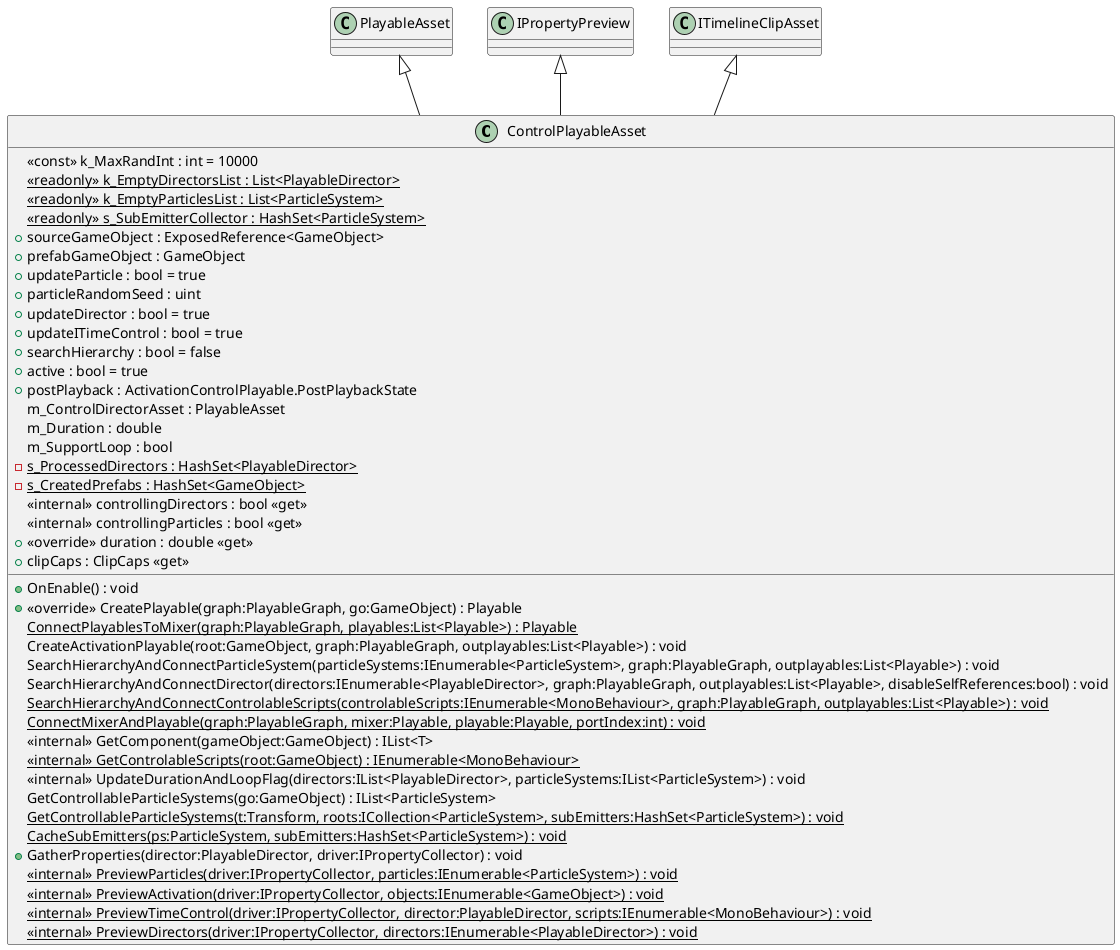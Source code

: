 @startuml
class ControlPlayableAsset {
    <<const>> k_MaxRandInt : int = 10000
    {static} <<readonly>> k_EmptyDirectorsList : List<PlayableDirector>
    {static} <<readonly>> k_EmptyParticlesList : List<ParticleSystem>
    {static} <<readonly>> s_SubEmitterCollector : HashSet<ParticleSystem>
    + sourceGameObject : ExposedReference<GameObject>
    + prefabGameObject : GameObject
    + updateParticle : bool = true
    + particleRandomSeed : uint
    + updateDirector : bool = true
    + updateITimeControl : bool = true
    + searchHierarchy : bool = false
    + active : bool = true
    + postPlayback : ActivationControlPlayable.PostPlaybackState
    m_ControlDirectorAsset : PlayableAsset
    m_Duration : double
    m_SupportLoop : bool
    - {static} s_ProcessedDirectors : HashSet<PlayableDirector>
    - {static} s_CreatedPrefabs : HashSet<GameObject>
    <<internal>> controllingDirectors : bool <<get>>
    <<internal>> controllingParticles : bool <<get>>
    + OnEnable() : void
    + <<override>> duration : double <<get>>
    + clipCaps : ClipCaps <<get>>
    + <<override>> CreatePlayable(graph:PlayableGraph, go:GameObject) : Playable
    {static} ConnectPlayablesToMixer(graph:PlayableGraph, playables:List<Playable>) : Playable
    CreateActivationPlayable(root:GameObject, graph:PlayableGraph, outplayables:List<Playable>) : void
    SearchHierarchyAndConnectParticleSystem(particleSystems:IEnumerable<ParticleSystem>, graph:PlayableGraph, outplayables:List<Playable>) : void
    SearchHierarchyAndConnectDirector(directors:IEnumerable<PlayableDirector>, graph:PlayableGraph, outplayables:List<Playable>, disableSelfReferences:bool) : void
    {static} SearchHierarchyAndConnectControlableScripts(controlableScripts:IEnumerable<MonoBehaviour>, graph:PlayableGraph, outplayables:List<Playable>) : void
    {static} ConnectMixerAndPlayable(graph:PlayableGraph, mixer:Playable, playable:Playable, portIndex:int) : void
    <<internal>> GetComponent(gameObject:GameObject) : IList<T>
    <<internal>> {static} GetControlableScripts(root:GameObject) : IEnumerable<MonoBehaviour>
    <<internal>> UpdateDurationAndLoopFlag(directors:IList<PlayableDirector>, particleSystems:IList<ParticleSystem>) : void
    GetControllableParticleSystems(go:GameObject) : IList<ParticleSystem>
    {static} GetControllableParticleSystems(t:Transform, roots:ICollection<ParticleSystem>, subEmitters:HashSet<ParticleSystem>) : void
    {static} CacheSubEmitters(ps:ParticleSystem, subEmitters:HashSet<ParticleSystem>) : void
    + GatherProperties(director:PlayableDirector, driver:IPropertyCollector) : void
    <<internal>> {static} PreviewParticles(driver:IPropertyCollector, particles:IEnumerable<ParticleSystem>) : void
    <<internal>> {static} PreviewActivation(driver:IPropertyCollector, objects:IEnumerable<GameObject>) : void
    <<internal>> {static} PreviewTimeControl(driver:IPropertyCollector, director:PlayableDirector, scripts:IEnumerable<MonoBehaviour>) : void
    <<internal>> {static} PreviewDirectors(driver:IPropertyCollector, directors:IEnumerable<PlayableDirector>) : void
}
PlayableAsset <|-- ControlPlayableAsset
IPropertyPreview <|-- ControlPlayableAsset
ITimelineClipAsset <|-- ControlPlayableAsset
@enduml
